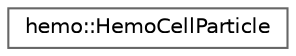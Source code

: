 digraph "Graphical Class Hierarchy"
{
 // LATEX_PDF_SIZE
  bgcolor="transparent";
  edge [fontname=Helvetica,fontsize=10,labelfontname=Helvetica,labelfontsize=10];
  node [fontname=Helvetica,fontsize=10,shape=box,height=0.2,width=0.4];
  rankdir="LR";
  Node0 [id="Node000000",label="hemo::HemoCellParticle",height=0.2,width=0.4,color="grey40", fillcolor="white", style="filled",URL="$classhemo_1_1HemoCellParticle.html",tooltip=" "];
}
